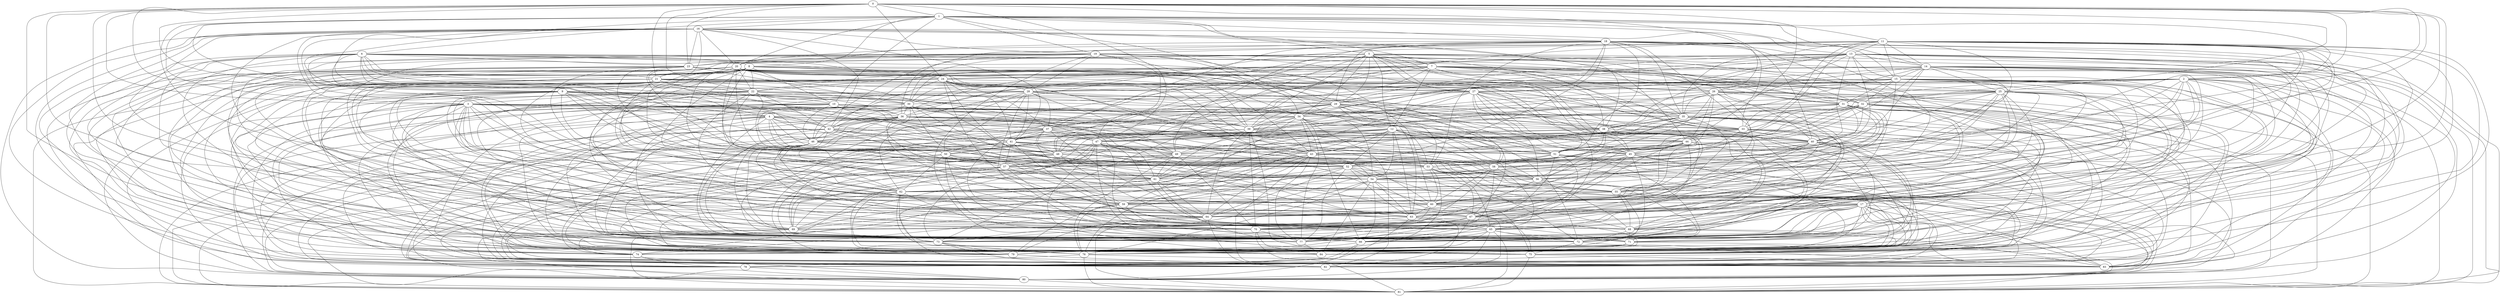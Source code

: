 graph g {0;1;2;3;4;5;6;7;8;9;10;11;12;13;14;15;16;17;18;19;20;21;22;23;24;25;26;27;28;29;30;31;32;33;34;35;36;37;38;39;40;41;42;43;44;45;46;47;48;49;50;51;52;53;54;55;56;57;58;59;60;61;62;63;64;65;66;67;68;69;70;71;72;73;74;75;76;77;78;79;80;81;82;83;84;0 -- 1;0 -- 2;0 -- 3;0 -- 4;0 -- 21;0 -- 22;0 -- 23;0 -- 24;0 -- 25;0 -- 26;0 -- 43;0 -- 44;0 -- 45;0 -- 46;0 -- 47;0 -- 64;0 -- 65;0 -- 66;0 -- 67;0 -- 68;1 -- 2;1 -- 3;1 -- 4;1 -- 5;1 -- 6;1 -- 7;1 -- 8;1 -- 9;1 -- 10;1 -- 11;1 -- 12;1 -- 13;1 -- 14;1 -- 15;1 -- 16;1 -- 17;1 -- 18;1 -- 19;1 -- 20;2 -- 3;2 -- 4;2 -- 27;2 -- 28;2 -- 29;2 -- 30;2 -- 31;2 -- 32;2 -- 54;2 -- 55;2 -- 56;2 -- 57;2 -- 58;2 -- 80;2 -- 81;2 -- 82;2 -- 83;2 -- 84;3 -- 4;3 -- 33;3 -- 34;3 -- 35;3 -- 36;3 -- 37;3 -- 59;3 -- 60;3 -- 61;3 -- 62;3 -- 63;3 -- 69;3 -- 70;3 -- 71;3 -- 72;3 -- 73;3 -- 74;4 -- 38;4 -- 39;4 -- 40;4 -- 41;4 -- 42;4 -- 48;4 -- 49;4 -- 50;4 -- 51;4 -- 52;4 -- 53;4 -- 75;4 -- 76;4 -- 77;4 -- 78;4 -- 79;5 -- 7;5 -- 12;5 -- 17;5 -- 21;5 -- 23;5 -- 27;5 -- 29;5 -- 34;5 -- 39;5 -- 44;5 -- 48;5 -- 50;5 -- 55;5 -- 60;5 -- 65;5 -- 69;5 -- 71;5 -- 76;5 -- 81;6 -- 8;6 -- 9;6 -- 10;6 -- 21;6 -- 23;6 -- 28;6 -- 30;6 -- 31;6 -- 32;6 -- 44;6 -- 49;6 -- 51;6 -- 52;6 -- 53;6 -- 65;6 -- 70;6 -- 72;6 -- 73;6 -- 74;7 -- 12;7 -- 17;7 -- 22;7 -- 24;7 -- 25;7 -- 26;7 -- 28;7 -- 30;7 -- 31;7 -- 32;7 -- 33;7 -- 35;7 -- 36;7 -- 37;7 -- 38;7 -- 40;7 -- 41;7 -- 42;8 -- 9;8 -- 10;8 -- 22;8 -- 24;8 -- 25;8 -- 26;8 -- 27;8 -- 29;8 -- 55;8 -- 59;8 -- 61;8 -- 62;8 -- 63;8 -- 75;8 -- 77;8 -- 78;8 -- 79;8 -- 81;9 -- 10;9 -- 34;9 -- 38;9 -- 40;9 -- 41;9 -- 42;9 -- 54;9 -- 56;9 -- 57;9 -- 58;9 -- 60;9 -- 64;9 -- 66;9 -- 67;9 -- 68;9 -- 69;9 -- 71;10 -- 33;10 -- 35;10 -- 36;10 -- 37;10 -- 39;10 -- 43;10 -- 45;10 -- 46;10 -- 47;10 -- 48;10 -- 50;10 -- 76;10 -- 80;10 -- 82;10 -- 83;10 -- 84;11 -- 13;11 -- 14;11 -- 15;11 -- 21;11 -- 23;11 -- 33;11 -- 35;11 -- 36;11 -- 37;11 -- 44;11 -- 54;11 -- 56;11 -- 57;11 -- 58;11 -- 65;11 -- 75;11 -- 77;11 -- 78;11 -- 79;12 -- 17;12 -- 43;12 -- 45;12 -- 46;12 -- 47;12 -- 49;12 -- 51;12 -- 52;12 -- 53;12 -- 54;12 -- 56;12 -- 57;12 -- 58;12 -- 59;12 -- 61;12 -- 62;12 -- 63;13 -- 14;13 -- 15;13 -- 27;13 -- 29;13 -- 38;13 -- 40;13 -- 41;13 -- 42;13 -- 43;13 -- 45;13 -- 46;13 -- 47;13 -- 55;13 -- 70;13 -- 72;13 -- 73;13 -- 74;13 -- 81;14 -- 15;14 -- 22;14 -- 24;14 -- 25;14 -- 26;14 -- 34;14 -- 49;14 -- 51;14 -- 52;14 -- 53;14 -- 60;14 -- 69;14 -- 71;14 -- 80;14 -- 82;14 -- 83;14 -- 84;15 -- 28;15 -- 30;15 -- 31;15 -- 32;15 -- 39;15 -- 48;15 -- 50;15 -- 59;15 -- 61;15 -- 62;15 -- 63;15 -- 64;15 -- 66;15 -- 67;15 -- 68;15 -- 76;16 -- 18;16 -- 19;16 -- 20;16 -- 21;16 -- 23;16 -- 38;16 -- 40;16 -- 41;16 -- 42;16 -- 44;16 -- 59;16 -- 61;16 -- 62;16 -- 63;16 -- 65;16 -- 80;16 -- 82;16 -- 83;16 -- 84;17 -- 64;17 -- 66;17 -- 67;17 -- 68;17 -- 70;17 -- 72;17 -- 73;17 -- 74;17 -- 75;17 -- 77;17 -- 78;17 -- 79;17 -- 80;17 -- 82;17 -- 83;17 -- 84;18 -- 19;18 -- 20;18 -- 27;18 -- 29;18 -- 33;18 -- 35;18 -- 36;18 -- 37;18 -- 49;18 -- 51;18 -- 52;18 -- 53;18 -- 55;18 -- 64;18 -- 66;18 -- 67;18 -- 68;18 -- 81;19 -- 20;19 -- 28;19 -- 30;19 -- 31;19 -- 32;19 -- 34;19 -- 43;19 -- 45;19 -- 46;19 -- 47;19 -- 60;19 -- 69;19 -- 71;19 -- 75;19 -- 77;19 -- 78;19 -- 79;20 -- 22;20 -- 24;20 -- 25;20 -- 26;20 -- 39;20 -- 48;20 -- 50;20 -- 54;20 -- 56;20 -- 57;20 -- 58;20 -- 70;20 -- 72;20 -- 73;20 -- 74;20 -- 76;21 -- 22;21 -- 27;21 -- 28;21 -- 33;21 -- 38;21 -- 43;21 -- 48;21 -- 49;21 -- 54;21 -- 59;21 -- 64;21 -- 69;21 -- 70;21 -- 75;21 -- 80;22 -- 29;22 -- 30;22 -- 36;22 -- 42;22 -- 43;22 -- 50;22 -- 51;22 -- 57;22 -- 63;22 -- 64;22 -- 71;22 -- 72;22 -- 78;22 -- 84;23 -- 24;23 -- 29;23 -- 30;23 -- 34;23 -- 35;23 -- 39;23 -- 40;23 -- 46;23 -- 52;23 -- 57;23 -- 62;23 -- 68;23 -- 74;23 -- 79;23 -- 84;24 -- 27;24 -- 28;24 -- 37;24 -- 41;24 -- 46;24 -- 53;24 -- 54;24 -- 60;24 -- 61;24 -- 68;24 -- 73;24 -- 76;24 -- 77;24 -- 80;25 -- 32;25 -- 33;25 -- 39;25 -- 40;25 -- 47;25 -- 52;25 -- 55;25 -- 56;25 -- 59;25 -- 65;25 -- 66;25 -- 69;25 -- 70;25 -- 79;25 -- 83;26 -- 31;26 -- 34;26 -- 35;26 -- 38;26 -- 44;26 -- 45;26 -- 48;26 -- 49;26 -- 58;26 -- 62;26 -- 67;26 -- 74;26 -- 75;26 -- 81;26 -- 82;27 -- 30;27 -- 35;27 -- 40;27 -- 45;27 -- 48;27 -- 51;27 -- 56;27 -- 61;27 -- 66;27 -- 69;27 -- 72;27 -- 77;27 -- 82;28 -- 29;28 -- 37;28 -- 41;28 -- 45;28 -- 49;28 -- 50;28 -- 58;28 -- 62;28 -- 66;28 -- 70;28 -- 71;28 -- 79;28 -- 83;29 -- 33;29 -- 34;29 -- 38;29 -- 39;29 -- 47;29 -- 53;29 -- 58;29 -- 63;29 -- 67;29 -- 73;29 -- 78;29 -- 83;30 -- 36;30 -- 42;30 -- 47;30 -- 52;30 -- 56;30 -- 59;30 -- 60;30 -- 67;30 -- 74;30 -- 75;30 -- 76;30 -- 82;31 -- 35;31 -- 38;31 -- 39;31 -- 46;31 -- 53;31 -- 54;31 -- 55;31 -- 61;31 -- 64;31 -- 65;31 -- 69;31 -- 72;31 -- 78;31 -- 84;32 -- 33;32 -- 34;32 -- 40;32 -- 43;32 -- 44;32 -- 48;32 -- 51;32 -- 57;32 -- 63;32 -- 68;32 -- 73;32 -- 77;32 -- 80;32 -- 81;33 -- 40;33 -- 46;33 -- 50;33 -- 53;33 -- 54;33 -- 61;33 -- 67;33 -- 71;33 -- 74;33 -- 75;33 -- 82;34 -- 37;34 -- 39;34 -- 42;34 -- 43;34 -- 49;34 -- 54;34 -- 59;34 -- 66;34 -- 72;34 -- 77;34 -- 82;35 -- 38;35 -- 43;35 -- 51;35 -- 57;35 -- 60;35 -- 63;35 -- 66;35 -- 70;35 -- 76;35 -- 79;35 -- 83;36 -- 39;36 -- 42;36 -- 45;36 -- 49;36 -- 55;36 -- 58;36 -- 62;36 -- 65;36 -- 68;36 -- 69;36 -- 73;36 -- 77;36 -- 80;37 -- 41;37 -- 44;37 -- 47;37 -- 48;37 -- 52;37 -- 56;37 -- 59;37 -- 64;37 -- 72;37 -- 78;37 -- 81;37 -- 84;38 -- 47;38 -- 50;38 -- 52;38 -- 56;38 -- 59;38 -- 68;38 -- 71;38 -- 73;38 -- 77;38 -- 80;39 -- 41;39 -- 45;39 -- 51;39 -- 56;39 -- 61;39 -- 64;39 -- 70;39 -- 75;39 -- 80;40 -- 45;40 -- 49;40 -- 58;40 -- 60;40 -- 62;40 -- 64;40 -- 72;40 -- 76;40 -- 78;40 -- 84;41 -- 43;41 -- 51;41 -- 55;41 -- 57;41 -- 63;41 -- 65;41 -- 67;41 -- 69;41 -- 74;41 -- 75;41 -- 82;42 -- 44;42 -- 46;42 -- 48;42 -- 53;42 -- 54;42 -- 61;42 -- 66;42 -- 70;42 -- 79;42 -- 81;42 -- 83;43 -- 53;43 -- 55;43 -- 56;43 -- 62;43 -- 64;43 -- 74;43 -- 76;43 -- 77;43 -- 83;44 -- 45;44 -- 50;44 -- 51;44 -- 55;44 -- 56;44 -- 60;44 -- 61;44 -- 67;44 -- 73;44 -- 78;44 -- 83;45 -- 52;45 -- 54;45 -- 63;45 -- 67;45 -- 71;45 -- 72;45 -- 79;45 -- 80;46 -- 50;46 -- 51;46 -- 58;46 -- 59;46 -- 68;46 -- 69;46 -- 70;46 -- 78;46 -- 81;46 -- 82;47 -- 48;47 -- 49;47 -- 57;47 -- 60;47 -- 61;47 -- 65;47 -- 66;47 -- 73;47 -- 75;47 -- 84;48 -- 53;48 -- 58;48 -- 63;48 -- 68;48 -- 69;48 -- 74;48 -- 79;48 -- 84;49 -- 55;49 -- 57;49 -- 61;49 -- 68;49 -- 70;49 -- 76;49 -- 78;49 -- 82;50 -- 52;50 -- 55;50 -- 57;50 -- 60;50 -- 62;50 -- 66;50 -- 72;50 -- 77;50 -- 82;51 -- 58;51 -- 59;51 -- 66;51 -- 71;51 -- 73;51 -- 75;51 -- 84;52 -- 54;52 -- 63;52 -- 64;52 -- 69;52 -- 74;52 -- 77;52 -- 81;52 -- 83;53 -- 56;53 -- 60;53 -- 62;53 -- 65;53 -- 67;53 -- 72;53 -- 79;53 -- 80;54 -- 55;54 -- 63;54 -- 66;54 -- 73;54 -- 75;54 -- 76;54 -- 84;55 -- 59;55 -- 60;55 -- 68;55 -- 74;55 -- 79;55 -- 84;56 -- 62;56 -- 68;56 -- 70;56 -- 71;56 -- 78;56 -- 82;57 -- 61;57 -- 67;57 -- 69;57 -- 72;57 -- 79;57 -- 80;57 -- 81;58 -- 59;58 -- 60;58 -- 64;58 -- 65;58 -- 74;58 -- 77;58 -- 83;59 -- 67;59 -- 72;59 -- 76;59 -- 79;59 -- 80;60 -- 63;60 -- 64;60 -- 70;60 -- 75;60 -- 80;61 -- 64;61 -- 71;61 -- 74;61 -- 77;61 -- 83;62 -- 66;62 -- 69;62 -- 73;62 -- 75;62 -- 81;62 -- 84;63 -- 65;63 -- 68;63 -- 70;63 -- 78;63 -- 82;64 -- 73;64 -- 79;64 -- 81;64 -- 82;65 -- 66;65 -- 71;65 -- 72;65 -- 76;65 -- 77;65 -- 81;65 -- 82;66 -- 74;66 -- 78;66 -- 80;67 -- 69;67 -- 70;67 -- 76;67 -- 77;67 -- 84;68 -- 71;68 -- 72;68 -- 75;68 -- 83;69 -- 73;69 -- 78;69 -- 83;70 -- 77;70 -- 81;70 -- 84;71 -- 74;71 -- 76;71 -- 79;71 -- 81;71 -- 84;72 -- 75;72 -- 83;73 -- 76;73 -- 79;73 -- 82;74 -- 78;74 -- 80;75 -- 81;75 -- 83;76 -- 78;76 -- 81;76 -- 83;77 -- 84;78 -- 80;79 -- 82;80 -- 81;}